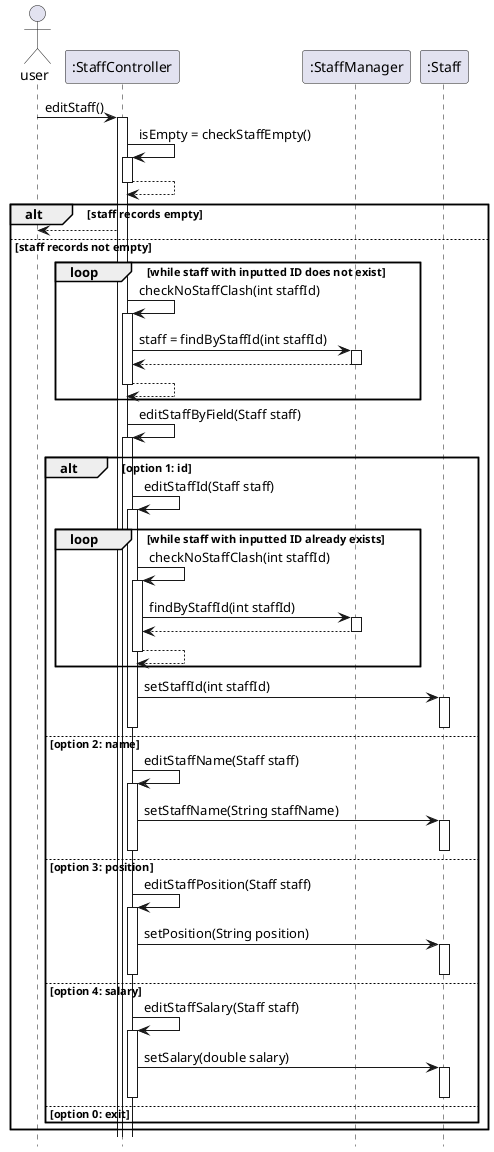 @startuml
'https://plantuml.com/sequence-diagram

hide footbox

actor user
participant ":StaffController" as staffcontroller
participant ":StaffManager" as staffmanager
participant ":Staff" as staff


user -> staffcontroller: editStaff()
activate staffcontroller

staffcontroller -> staffcontroller: isEmpty = checkStaffEmpty()
activate staffcontroller
staffcontroller --> staffcontroller
deactivate staffcontroller

alt staff records empty
staffcontroller --> user

else staff records not empty
group loop [while staff with inputted ID does not exist]
staffcontroller -> staffcontroller: checkNoStaffClash(int staffId)
activate staffcontroller
staffcontroller -> staffmanager: staff = findByStaffId(int staffId)
activate staffmanager
staffmanager --> staffcontroller
deactivate staffmanager
staffcontroller --> staffcontroller
deactivate staffcontroller
end

staffcontroller -> staffcontroller: editStaffByField(Staff staff)
activate staffcontroller


alt option 1: id
staffcontroller -> staffcontroller: editStaffId(Staff staff)
activate staffcontroller
group loop [while staff with inputted ID already exists]
staffcontroller -> staffcontroller: checkNoStaffClash(int staffId)
activate staffcontroller
staffcontroller -> staffmanager: findByStaffId(int staffId)
activate staffmanager
staffmanager --> staffcontroller
deactivate staffmanager
staffcontroller --> staffcontroller
deactivate staffcontroller
end
staffcontroller -> staff: setStaffId(int staffId)
activate staff
deactivate staff
deactivate staffcontroller

else option 2: name
staffcontroller -> staffcontroller: editStaffName(Staff staff)
activate staffcontroller
staffcontroller -> staff: setStaffName(String staffName)
activate staff
deactivate staff
deactivate staffcontroller

else option 3: position
staffcontroller -> staffcontroller: editStaffPosition(Staff staff)
activate staffcontroller
staffcontroller -> staff: setPosition(String position)
activate staff
deactivate staff
deactivate staffcontroller

else option 4: salary
staffcontroller -> staffcontroller: editStaffSalary(Staff staff)
activate staffcontroller
staffcontroller -> staff: setSalary(double salary)
activate staff
deactivate staff
deactivate staffcontroller

else option 0: exit

end

end
@enduml